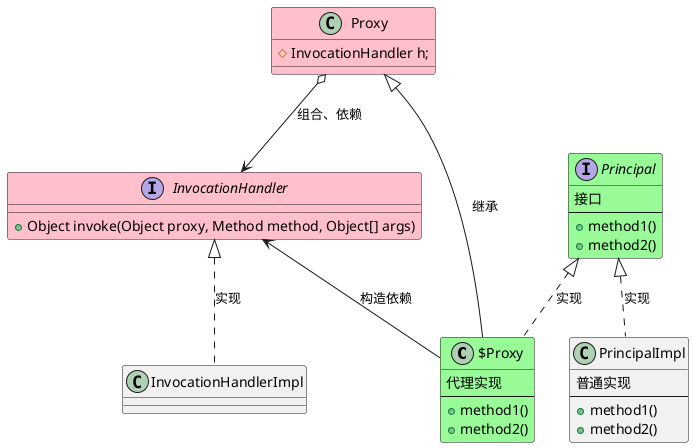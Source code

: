 @startuml
'https://plantuml.com/class-diagram

class $Proxy  #palegreen {
代理实现
----
    + method1()
    + method2()
}
class Proxy   #pink {
   # InvocationHandler h;
}
interface InvocationHandler #pink{
   + Object invoke(Object proxy, Method method, Object[] args)
}
class InvocationHandlerImpl

interface Principal #palegreen {
接口
----
   + method1()
   + method2()
}
class PrincipalImpl{
普通实现
----
   + method1()
   + method2()
}

Proxy <|-- $Proxy  : 继承
Principal <|.. $Proxy : 实现
InvocationHandler <-- $Proxy : 构造依赖
Proxy o--> InvocationHandler : 组合、依赖
InvocationHandler <|.. InvocationHandlerImpl : 实现
Principal <|.. PrincipalImpl : 实现

/'InvocationHandlerImpl o--> PrincipalImpl  : 组合、依赖(该关系可选)'/

/'$Proxy 委托 InvocationHandler 委托 Principal  '/

@enduml